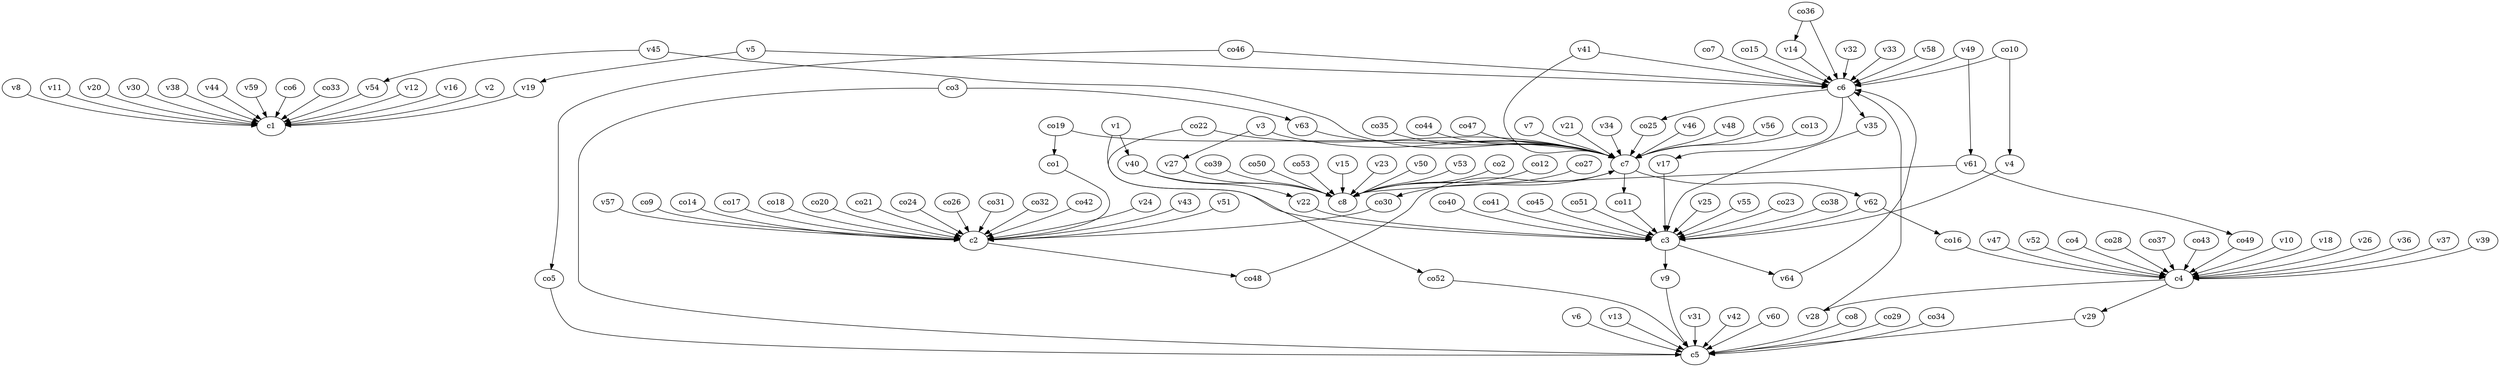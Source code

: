 strict digraph  {
c1;
c2;
c3;
c4;
c5;
c6;
c7;
c8;
v1;
v2;
v3;
v4;
v5;
v6;
v7;
v8;
v9;
v10;
v11;
v12;
v13;
v14;
v15;
v16;
v17;
v18;
v19;
v20;
v21;
v22;
v23;
v24;
v25;
v26;
v27;
v28;
v29;
v30;
v31;
v32;
v33;
v34;
v35;
v36;
v37;
v38;
v39;
v40;
v41;
v42;
v43;
v44;
v45;
v46;
v47;
v48;
v49;
v50;
v51;
v52;
v53;
v54;
v55;
v56;
v57;
v58;
v59;
v60;
v61;
v62;
v63;
v64;
co1;
co2;
co3;
co4;
co5;
co6;
co7;
co8;
co9;
co10;
co11;
co12;
co13;
co14;
co15;
co16;
co17;
co18;
co19;
co20;
co21;
co22;
co23;
co24;
co25;
co26;
co27;
co28;
co29;
co30;
co31;
co32;
co33;
co34;
co35;
co36;
co37;
co38;
co39;
co40;
co41;
co42;
co43;
co44;
co45;
co46;
co47;
co48;
co49;
co50;
co51;
co52;
co53;
c2 -> co48  [weight=1];
c3 -> v64  [weight=1];
c3 -> v9  [weight=1];
c4 -> v29  [weight=1];
c4 -> v28  [weight=1];
c6 -> v35  [weight=1];
c6 -> v17  [weight=1];
c6 -> co25  [weight=1];
c7 -> co11  [weight=1];
c7 -> co30  [weight=1];
c7 -> v62  [weight=1];
v1 -> c3  [weight=1];
v1 -> v40  [weight=1];
v2 -> c1  [weight=1];
v3 -> c7  [weight=1];
v3 -> v27  [weight=1];
v4 -> c3  [weight=1];
v5 -> c6  [weight=1];
v5 -> v19  [weight=1];
v6 -> c5  [weight=1];
v7 -> c7  [weight=1];
v8 -> c1  [weight=1];
v9 -> c5  [weight=1];
v10 -> c4  [weight=1];
v11 -> c1  [weight=1];
v12 -> c1  [weight=1];
v13 -> c5  [weight=1];
v14 -> c6  [weight=1];
v15 -> c8  [weight=1];
v16 -> c1  [weight=1];
v17 -> c3  [weight=1];
v18 -> c4  [weight=1];
v19 -> c1  [weight=1];
v20 -> c1  [weight=1];
v21 -> c7  [weight=1];
v22 -> c3  [weight=1];
v23 -> c8  [weight=1];
v24 -> c2  [weight=1];
v25 -> c3  [weight=1];
v26 -> c4  [weight=1];
v27 -> c8  [weight=1];
v28 -> c6  [weight=1];
v29 -> c5  [weight=1];
v30 -> c1  [weight=1];
v31 -> c5  [weight=1];
v32 -> c6  [weight=1];
v33 -> c6  [weight=1];
v34 -> c7  [weight=1];
v35 -> c3  [weight=1];
v36 -> c4  [weight=1];
v37 -> c4  [weight=1];
v38 -> c1  [weight=1];
v39 -> c4  [weight=1];
v40 -> c8  [weight=1];
v40 -> v22  [weight=1];
v41 -> c7  [weight=1];
v41 -> c6  [weight=1];
v42 -> c5  [weight=1];
v43 -> c2  [weight=1];
v44 -> c1  [weight=1];
v45 -> c7  [weight=1];
v45 -> v54  [weight=1];
v46 -> c7  [weight=1];
v47 -> c4  [weight=1];
v48 -> c7  [weight=1];
v49 -> c6  [weight=1];
v49 -> v61  [weight=1];
v50 -> c8  [weight=1];
v51 -> c2  [weight=1];
v52 -> c4  [weight=1];
v53 -> c8  [weight=1];
v54 -> c1  [weight=1];
v55 -> c3  [weight=1];
v56 -> c7  [weight=1];
v57 -> c2  [weight=1];
v58 -> c6  [weight=1];
v59 -> c1  [weight=1];
v60 -> c5  [weight=1];
v61 -> c8  [weight=1];
v61 -> co49  [weight=1];
v62 -> c3  [weight=1];
v62 -> co16  [weight=1];
v63 -> c7  [weight=1];
v64 -> c6  [weight=1];
co1 -> c2  [weight=1];
co2 -> c8  [weight=1];
co3 -> c5  [weight=1];
co3 -> v63  [weight=1];
co4 -> c4  [weight=1];
co5 -> c5  [weight=1];
co6 -> c1  [weight=1];
co7 -> c6  [weight=1];
co8 -> c5  [weight=1];
co9 -> c2  [weight=1];
co10 -> c6  [weight=1];
co10 -> v4  [weight=1];
co11 -> c3  [weight=1];
co12 -> c8  [weight=1];
co13 -> c7  [weight=1];
co14 -> c2  [weight=1];
co15 -> c6  [weight=1];
co16 -> c4  [weight=1];
co17 -> c2  [weight=1];
co18 -> c2  [weight=1];
co19 -> c7  [weight=1];
co19 -> co1  [weight=1];
co20 -> c2  [weight=1];
co21 -> c2  [weight=1];
co22 -> c7  [weight=1];
co22 -> co52  [weight=1];
co23 -> c3  [weight=1];
co24 -> c2  [weight=1];
co25 -> c7  [weight=1];
co26 -> c2  [weight=1];
co27 -> c8  [weight=1];
co28 -> c4  [weight=1];
co29 -> c5  [weight=1];
co30 -> c2  [weight=1];
co31 -> c2  [weight=1];
co32 -> c2  [weight=1];
co33 -> c1  [weight=1];
co34 -> c5  [weight=1];
co35 -> c7  [weight=1];
co36 -> c6  [weight=1];
co36 -> v14  [weight=1];
co37 -> c4  [weight=1];
co38 -> c3  [weight=1];
co39 -> c8  [weight=1];
co40 -> c3  [weight=1];
co41 -> c3  [weight=1];
co42 -> c2  [weight=1];
co43 -> c4  [weight=1];
co44 -> c7  [weight=1];
co45 -> c3  [weight=1];
co46 -> c6  [weight=1];
co46 -> co5  [weight=1];
co47 -> c7  [weight=1];
co48 -> c7  [weight=1];
co49 -> c4  [weight=1];
co50 -> c8  [weight=1];
co51 -> c3  [weight=1];
co52 -> c5  [weight=1];
co53 -> c8  [weight=1];
}
